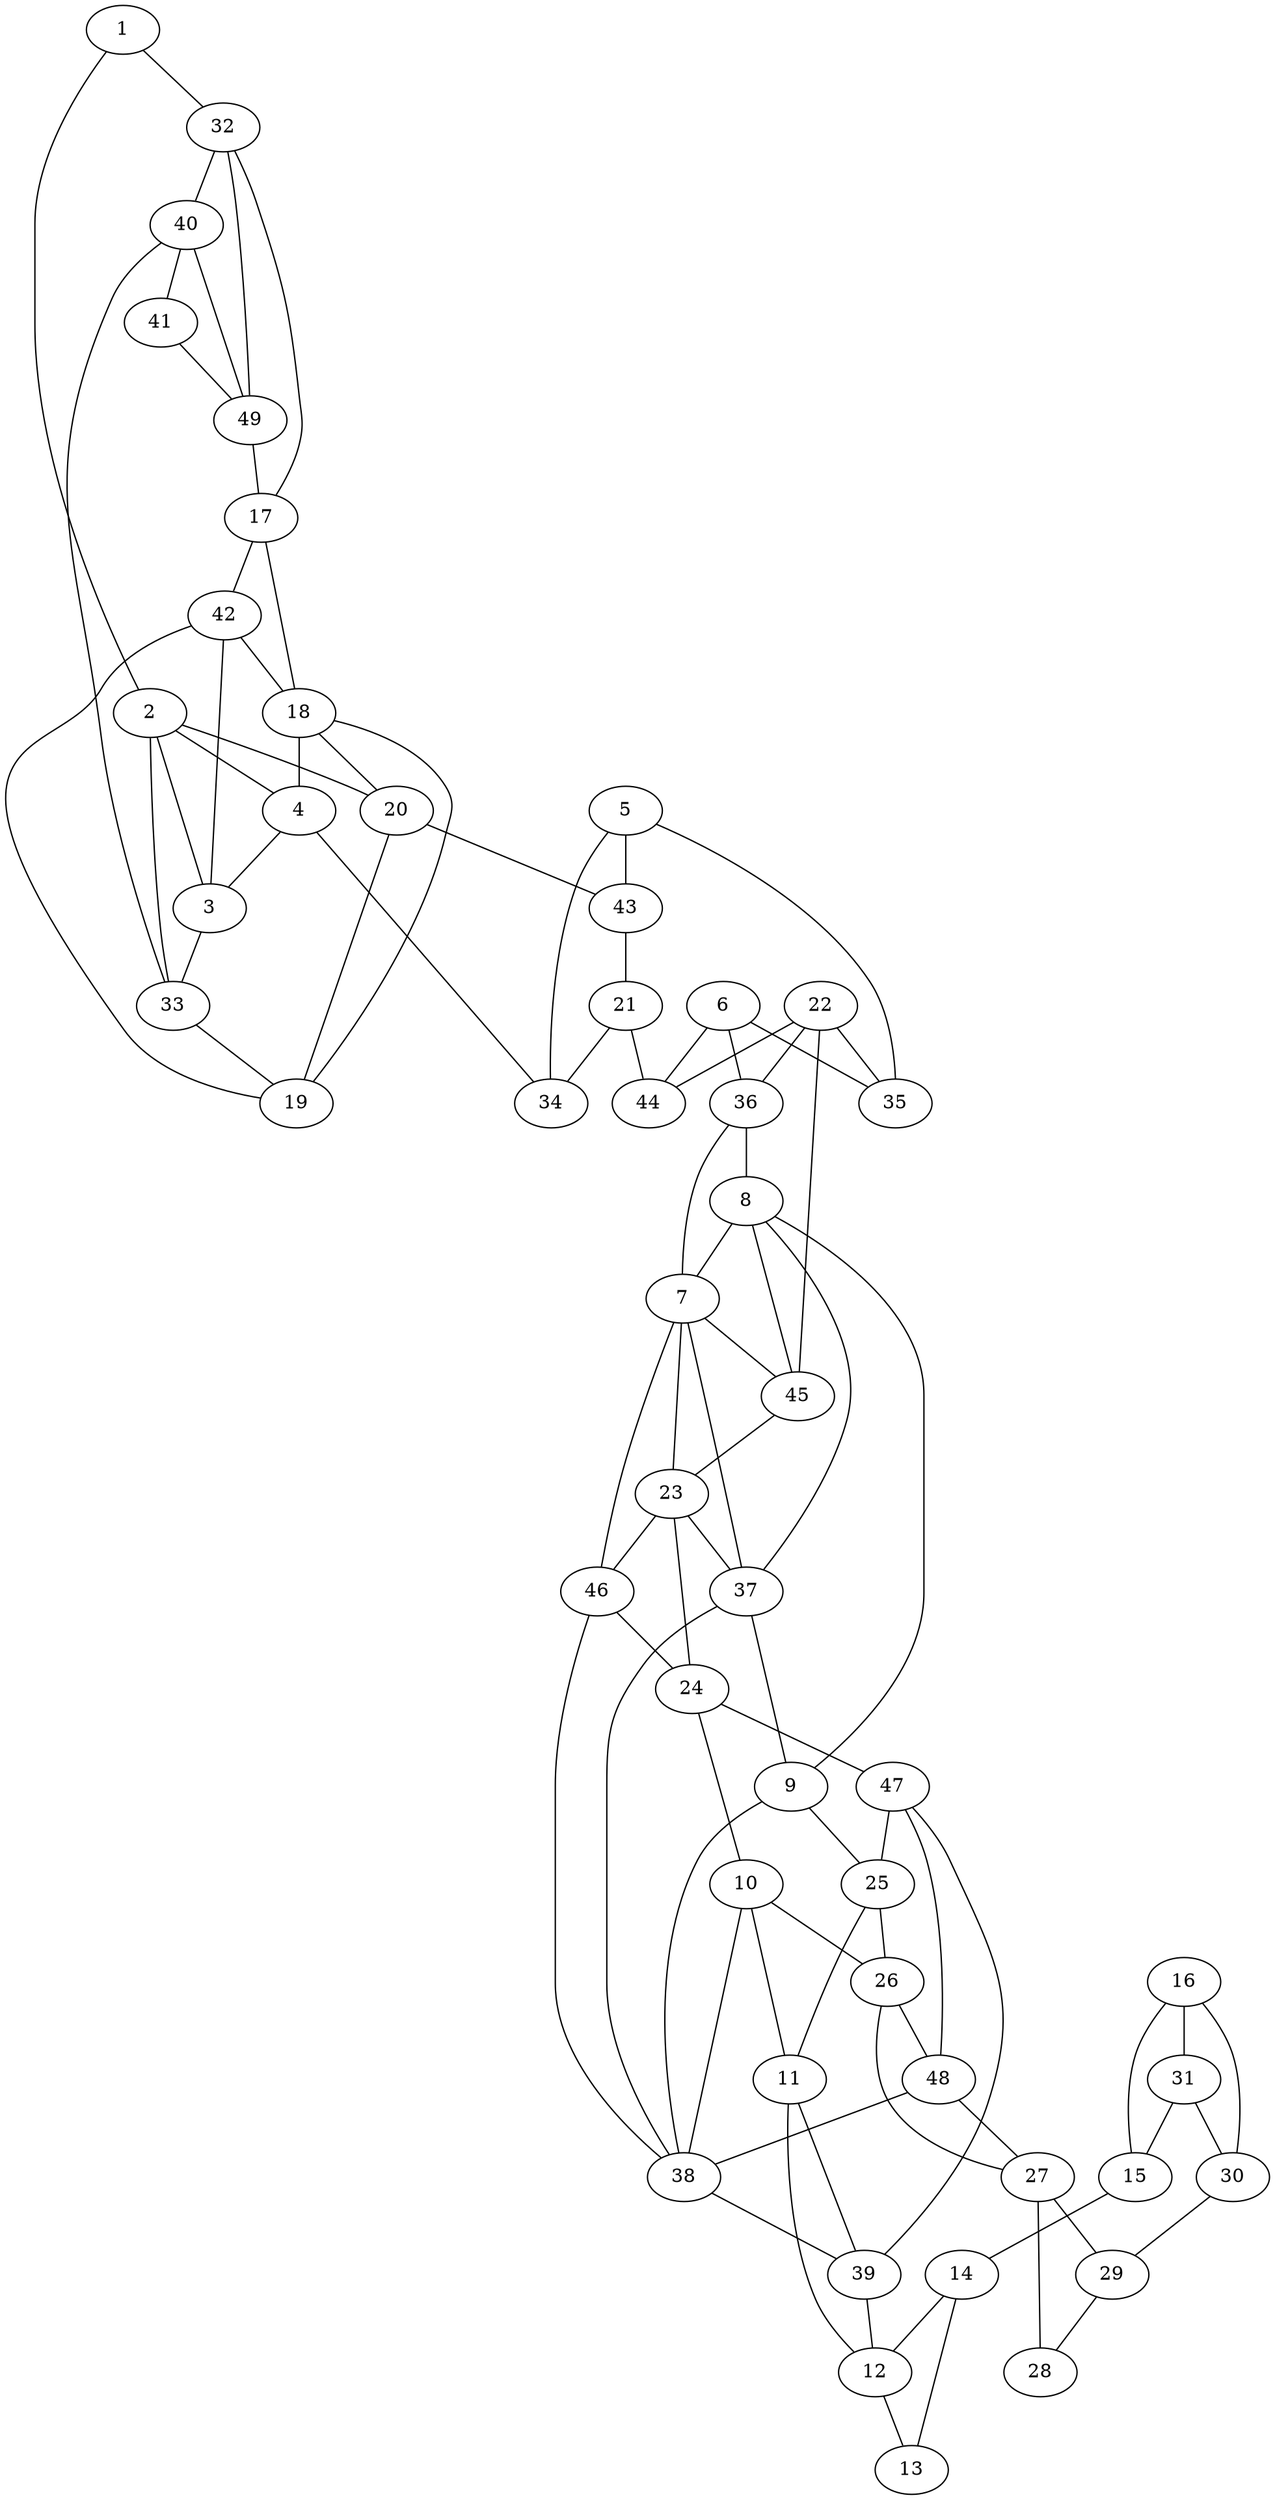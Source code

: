 graph pdb1f6k {
	1	 [aaLength=15,
		sequence=NEKGLRQIIRHNIDK,
		type=0];
	2	 [aaLength=5,
		sequence=GSTGE,
		type=0];
	1 -- 2	 [distance0="26.10418",
		frequency=1,
		type0=1];
	32	 [aaLength=5,
		sequence=GIFSA,
		type=1];
	1 -- 32	 [distance0="29.63236",
		frequency=1,
		type0=3];
	3	 [aaLength=5,
		sequence=ENFML,
		type=0];
	2 -- 3	 [distance0="9.667199",
		distance1="0.0",
		frequency=2,
		type0=1,
		type1=5];
	4	 [aaLength=17,
		sequence=STEEKKEIFRIAKDEAK,
		type=0];
	2 -- 4	 [distance0="10.77858",
		frequency=1,
		type0=2];
	20	 [aaLength=17,
		sequence=STEEKKEIFRIAKDEAK,
		type=0];
	2 -- 20	 [distance0="13.19973",
		frequency=1,
		type0=3];
	33	 [aaLength=4,
		sequence=GLYV,
		type=1];
	3 -- 33	 [distance0="10.8052",
		frequency=1,
		type0=3];
	4 -- 3	 [distance0="11.74253",
		frequency=1,
		type0=3];
	34	 [aaLength=5,
		sequence=ALIAQ,
		type=1];
	4 -- 34	 [distance0="3.0",
		frequency=1,
		type0=4];
	5	 [aaLength=16,
		sequence=NLKEAVELGKYATELG,
		type=0];
	5 -- 34	 [distance0="14.21169",
		frequency=1,
		type0=2];
	35	 [aaLength=5,
		sequence=CLSAV,
		type=1];
	5 -- 35	 [distance0="2.0",
		frequency=1,
		type0=4];
	43	 [aaLength=5,
		sequence=ALIAQ,
		type=1];
	5 -- 43	 [distance0="14.21169",
		frequency=1,
		type0=3];
	6	 [aaLength=17,
		sequence=SFPEIKHYYDTIIAETG,
		type=0];
	6 -- 35	 [distance0="20.73322",
		frequency=1,
		type0=1];
	36	 [aaLength=5,
		sequence=MIVYS,
		type=1];
	6 -- 36	 [distance0="25.43357",
		distance1="2.0",
		frequency=2,
		type0=3,
		type1=4];
	44	 [aaLength=3,
		sequence=CLS,
		type=1];
	6 -- 44	 [distance0="20.73322",
		frequency=1,
		type0=2];
	7	 [aaLength=6,
		sequence=IPFLTG,
		type=0];
	7 -- 36	 [distance0="8.682394",
		frequency=1,
		type0=1];
	45	 [aaLength=5,
		sequence=MIVYS,
		type=1];
	7 -- 45	 [distance0="8.682394",
		frequency=1,
		type0=2];
	8	 [aaLength=10,
		sequence=GIEQFGELYK,
		type=0];
	8 -- 7	 [distance0="20.14648",
		frequency=1,
		type0=1];
	9	 [aaLength=12,
		sequence=DFYLLERLKKAY,
		type=0];
	8 -- 9	 [distance0="24.11387",
		frequency=1,
		type0=2];
	37	 [aaLength=6,
		sequence=VLGVKF,
		type=1];
	8 -- 37	 [distance0="24.23316",
		distance1="3.0",
		frequency=2,
		type0=3,
		type1=4];
	25	 [aaLength=3,
		sequence=FDE,
		type=0];
	9 -- 25	 [distance0="20.23295",
		frequency=1,
		type0=2];
	38	 [aaLength=4,
		sequence=LIWA,
		type=1];
	9 -- 38	 [distance0="3.0",
		frequency=1,
		type0=4];
	10	 [aaLength=3,
		sequence=FDE,
		type=0];
	11	 [aaLength=8,
		sequence=MMLPAASL,
		type=0];
	10 -- 11	 [distance0="7.459737",
		distance1="0.0",
		frequency=2,
		type0=1,
		type1=5];
	26	 [aaLength=8,
		sequence=MMLPAASL,
		type=0];
	10 -- 26	 [distance0="9.16717",
		frequency=1,
		type0=2];
	39	 [aaLength=4,
		sequence=GAIG,
		type=1];
	11 -- 39	 [distance0="3.0",
		frequency=1,
		type0=4];
	12	 [aaLength=6,
		sequence=TFNVNG,
		type=0];
	12 -- 11	 [distance0="19.29575",
		frequency=1,
		type0=2];
	13	 [aaLength=14,
		sequence=NGVRARQIFELTKA,
		type=0];
	12 -- 13	 [distance0="12.25556",
		distance1="0.0",
		frequency=2,
		type0=1,
		type1=5];
	14	 [aaLength=23,
		sequence=KLKEALEIQHVTNDLIEGILANG,
		type=0];
	14 -- 12	 [distance0="19.33561",
		frequency=1,
		type0=2];
	14 -- 13	 [distance0="18.09708",
		frequency=1,
		type0=1];
	15	 [aaLength=13,
		sequence=GLYLTIKELLKLE,
		type=0];
	15 -- 14	 [distance0="24.19147",
		frequency=1,
		type0=1];
	16	 [aaLength=16,
		sequence=TAEQVAKAKDLKAKFL,
		type=0];
	16 -- 15	 [distance0="28.72158",
		frequency=1,
		type0=1];
	30	 [aaLength=13,
		sequence=GLYLTIKELLKLE,
		type=0];
	16 -- 30	 [distance0="50.45356",
		frequency=1,
		type0=3];
	31	 [aaLength=16,
		sequence=TAEQVAKAKDLKAKFL,
		type=0];
	16 -- 31	 [distance0="48.12364",
		frequency=1,
		type0=2];
	17	 [aaLength=15,
		sequence=NEKGLRQIIRHNIDK,
		type=0];
	18	 [aaLength=5,
		sequence=GSTGE,
		type=0];
	17 -- 18	 [distance0="26.10647",
		frequency=1,
		type0=1];
	17 -- 32	 [distance0="29.66167",
		frequency=1,
		type0=3];
	42	 [aaLength=4,
		sequence=GLYV,
		type=1];
	17 -- 42	 [distance0="4.0",
		frequency=1,
		type0=4];
	18 -- 4	 [distance0="13.05507",
		frequency=1,
		type0=3];
	19	 [aaLength=5,
		sequence=ENFML,
		type=0];
	18 -- 19	 [distance0="9.75024",
		distance1="0.0",
		frequency=2,
		type0=1,
		type1=5];
	18 -- 20	 [distance0="10.69786",
		frequency=1,
		type0=2];
	20 -- 19	 [distance0="11.83569",
		frequency=1,
		type0=3];
	20 -- 43	 [distance0="3.0",
		frequency=1,
		type0=4];
	21	 [aaLength=16,
		sequence=NLKEAVELGKYATELG,
		type=0];
	21 -- 34	 [distance0="14.16577",
		frequency=1,
		type0=2];
	21 -- 44	 [distance0="2.0",
		frequency=1,
		type0=4];
	22	 [aaLength=17,
		sequence=SFPEIKHYYDTIIAETG,
		type=0];
	22 -- 35	 [distance0="20.70567",
		frequency=1,
		type0=1];
	22 -- 36	 [distance0="25.41111",
		frequency=1,
		type0=3];
	22 -- 44	 [distance0="20.70567",
		frequency=1,
		type0=2];
	22 -- 45	 [distance0="2.0",
		frequency=1,
		type0=4];
	23	 [aaLength=10,
		sequence=GIEQFGELYK,
		type=0];
	23 -- 7	 [distance0="18.15723",
		frequency=1,
		type0=1];
	24	 [aaLength=12,
		sequence=DFYLLERLKKAY,
		type=0];
	23 -- 24	 [distance0="24.15983",
		frequency=1,
		type0=2];
	23 -- 37	 [distance0="24.79206",
		frequency=1,
		type0=3];
	46	 [aaLength=6,
		sequence=VLGVKF,
		type=1];
	23 -- 46	 [distance0="3.0",
		frequency=1,
		type0=4];
	24 -- 10	 [distance0="20.25927",
		frequency=1,
		type0=2];
	47	 [aaLength=4,
		sequence=LIWA,
		type=1];
	24 -- 47	 [distance0="3.0",
		frequency=1,
		type0=4];
	25 -- 11	 [distance0="9.260777",
		frequency=1,
		type0=2];
	25 -- 26	 [distance0="7.460494",
		distance1="0.0",
		frequency=2,
		type0=1,
		type1=5];
	48	 [aaLength=4,
		sequence=GAIG,
		type=1];
	26 -- 48	 [distance0="3.0",
		frequency=1,
		type0=4];
	27	 [aaLength=6,
		sequence=TFNVNG,
		type=0];
	27 -- 26	 [distance0="19.43475",
		frequency=1,
		type0=3];
	28	 [aaLength=14,
		sequence=NGVRARQIFELTKA,
		type=0];
	27 -- 28	 [distance0="12.21301",
		distance1="0.0",
		frequency=2,
		type0=1,
		type1=5];
	29	 [aaLength=23,
		sequence=KLKEALEIQHVTNDLIEGILANG,
		type=0];
	27 -- 29	 [distance0="19.25853",
		frequency=1,
		type0=2];
	29 -- 28	 [distance0="18.14583",
		frequency=1,
		type0=1];
	30 -- 29	 [distance0="24.10013",
		frequency=1,
		type0=1];
	31 -- 15	 [distance0="50.35736",
		frequency=1,
		type0=3];
	31 -- 30	 [distance0="28.69257",
		frequency=1,
		type0=1];
	40	 [aaLength=5,
		sequence=GIFSA,
		type=1];
	32 -- 40	 [distance0="0.0",
		distance1="0.0",
		frequency=2,
		type0=1,
		type1=5];
	33 -- 2	 [distance0="1.0",
		frequency=1,
		type0=4];
	33 -- 19	 [distance0="10.78606",
		frequency=1,
		type0=2];
	36 -- 8	 [distance0="24.78399",
		frequency=1,
		type0=3];
	37 -- 7	 [distance0="23.11675",
		frequency=1,
		type0=2];
	37 -- 9	 [distance0="3.0",
		frequency=1,
		type0=4];
	37 -- 38	 [distance0="24.0",
		frequency=1,
		type0=3];
	38 -- 10	 [distance0="1.0",
		frequency=1,
		type0=4];
	38 -- 39	 [distance0="19.0",
		frequency=1,
		type0=2];
	39 -- 12	 [distance0="1.0",
		frequency=1,
		type0=4];
	40 -- 33	 [distance0="30.0",
		frequency=1,
		type0=4];
	41	 [aaLength=5,
		sequence=GIFSA,
		type=1];
	40 -- 41	 [distance0="0.0",
		frequency=1,
		type0=2];
	49	 [aaLength=5,
		sequence=GIFSA,
		type=1];
	41 -- 49	 [distance0="0.0",
		distance1="0.0",
		frequency=2,
		type0=3,
		type1=5];
	42 -- 3	 [distance0="10.8052",
		frequency=1,
		type0=3];
	42 -- 18	 [distance0="1.0",
		frequency=1,
		type0=4];
	42 -- 19	 [distance0="10.78606",
		frequency=1,
		type0=2];
	43 -- 21	 [distance0="14.16577",
		distance1="4.0",
		frequency=2,
		type0=2,
		type1=4];
	45 -- 8	 [distance0="24.78399",
		frequency=1,
		type0=3];
	45 -- 23	 [distance0="9.0",
		frequency=1,
		type0=4];
	46 -- 7	 [distance0="23.11675",
		frequency=1,
		type0=2];
	46 -- 24	 [distance0="3.0",
		frequency=1,
		type0=4];
	46 -- 38	 [distance0="24.0",
		frequency=1,
		type0=3];
	47 -- 25	 [distance0="1.0",
		frequency=1,
		type0=4];
	47 -- 39	 [distance0="19.0",
		frequency=1,
		type0=2];
	47 -- 48	 [distance0="19.0",
		frequency=1,
		type0=3];
	48 -- 27	 [distance0="1.0",
		frequency=1,
		type0=4];
	48 -- 38	 [distance0="19.0",
		frequency=1,
		type0=2];
	49 -- 17	 [distance0="11.0",
		frequency=1,
		type0=4];
	49 -- 32	 [distance0="0.0",
		frequency=1,
		type0=1];
	49 -- 40	 [distance0="0.0",
		frequency=1,
		type0=2];
}
